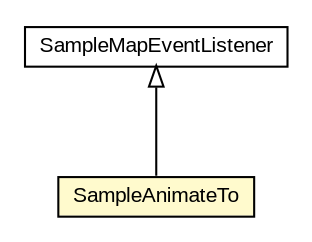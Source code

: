 #!/usr/local/bin/dot
#
# Class diagram 
# Generated by UMLGraph version R5_6-24-gf6e263 (http://www.umlgraph.org/)
#

digraph G {
	edge [fontname="arial",fontsize=10,labelfontname="arial",labelfontsize=10];
	node [fontname="arial",fontsize=10,shape=plaintext];
	nodesep=0.25;
	ranksep=0.5;
	// org.osmdroid.samplefragments.events.SampleAnimateTo
	c34021 [label=<<table title="org.osmdroid.samplefragments.events.SampleAnimateTo" border="0" cellborder="1" cellspacing="0" cellpadding="2" port="p" bgcolor="lemonChiffon" href="./SampleAnimateTo.html">
		<tr><td><table border="0" cellspacing="0" cellpadding="1">
<tr><td align="center" balign="center"> SampleAnimateTo </td></tr>
		</table></td></tr>
		</table>>, URL="./SampleAnimateTo.html", fontname="arial", fontcolor="black", fontsize=10.0];
	// org.osmdroid.samplefragments.events.SampleMapEventListener
	c34026 [label=<<table title="org.osmdroid.samplefragments.events.SampleMapEventListener" border="0" cellborder="1" cellspacing="0" cellpadding="2" port="p" href="./SampleMapEventListener.html">
		<tr><td><table border="0" cellspacing="0" cellpadding="1">
<tr><td align="center" balign="center"> SampleMapEventListener </td></tr>
		</table></td></tr>
		</table>>, URL="./SampleMapEventListener.html", fontname="arial", fontcolor="black", fontsize=10.0];
	//org.osmdroid.samplefragments.events.SampleAnimateTo extends org.osmdroid.samplefragments.events.SampleMapEventListener
	c34026:p -> c34021:p [dir=back,arrowtail=empty];
}


